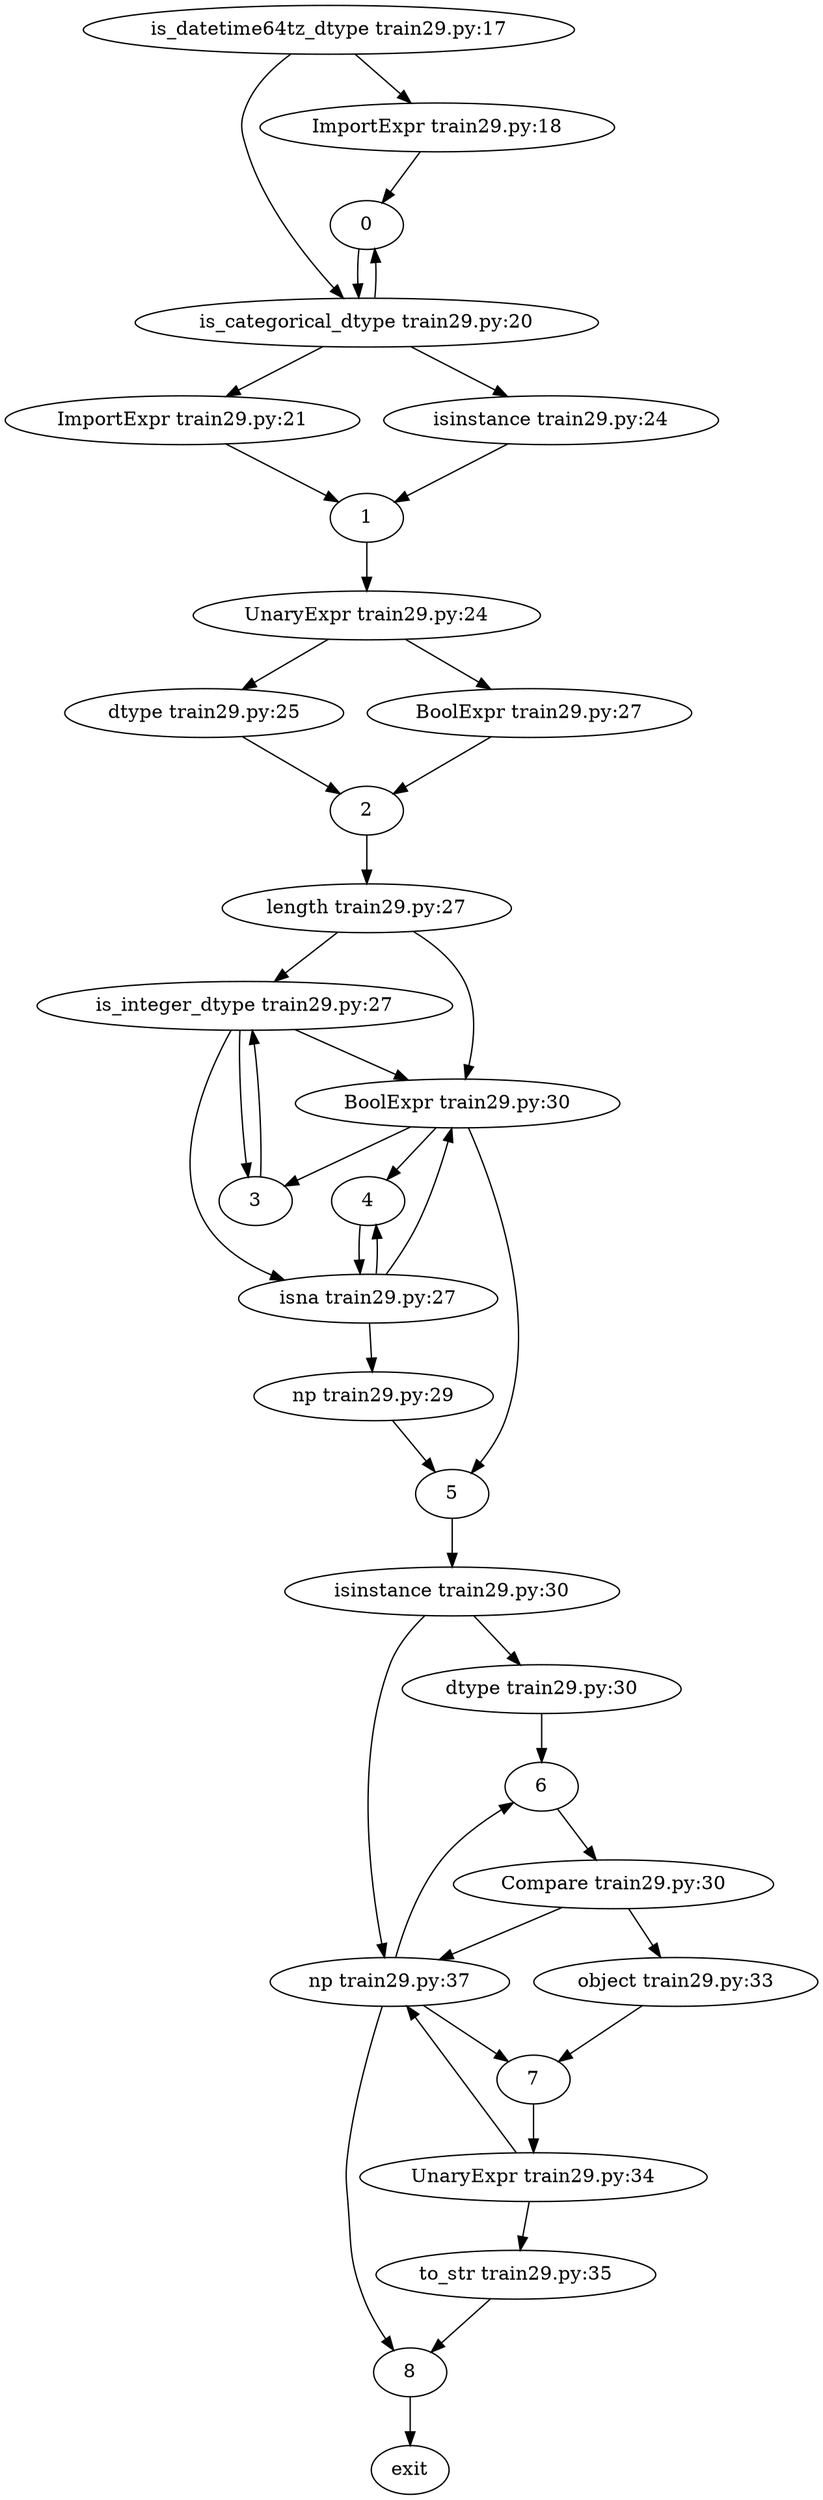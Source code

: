 strict digraph {"is_datetime64tz_dtype train29.py:17" -> "ImportExpr train29.py:18"
-> "0"
"is_datetime64tz_dtype train29.py:17" -> "is_categorical_dtype train29.py:20"
-> "0"
->
"is_categorical_dtype train29.py:20" -> "ImportExpr train29.py:21"
-> "1"
"is_categorical_dtype train29.py:20" -> "isinstance train29.py:24"
-> "1"
->
"UnaryExpr train29.py:24" -> "dtype train29.py:25"
-> "2"
"UnaryExpr train29.py:24" -> "BoolExpr train29.py:27"
-> "2"
->
"length train29.py:27" -> "is_integer_dtype train29.py:27"
-> "3"
"length train29.py:27" -> "BoolExpr train29.py:30"
-> "3"
->
"is_integer_dtype train29.py:27" -> "isna train29.py:27"
-> "4"
"is_integer_dtype train29.py:27" -> "BoolExpr train29.py:30"
-> "4"
->
"isna train29.py:27" -> "np train29.py:29"
-> "5"
"isna train29.py:27" -> "BoolExpr train29.py:30"
-> "5"
->
"isinstance train29.py:30" -> "dtype train29.py:30"
-> "6"
"isinstance train29.py:30" -> "np train29.py:37"
-> "6"
->
"Compare train29.py:30" -> "object train29.py:33"
-> "7"
"Compare train29.py:30" -> "np train29.py:37"
-> "7"
->
"UnaryExpr train29.py:34" -> "to_str train29.py:35"
-> "8"
"UnaryExpr train29.py:34" -> "np train29.py:37"
-> "8"
->
exit
}